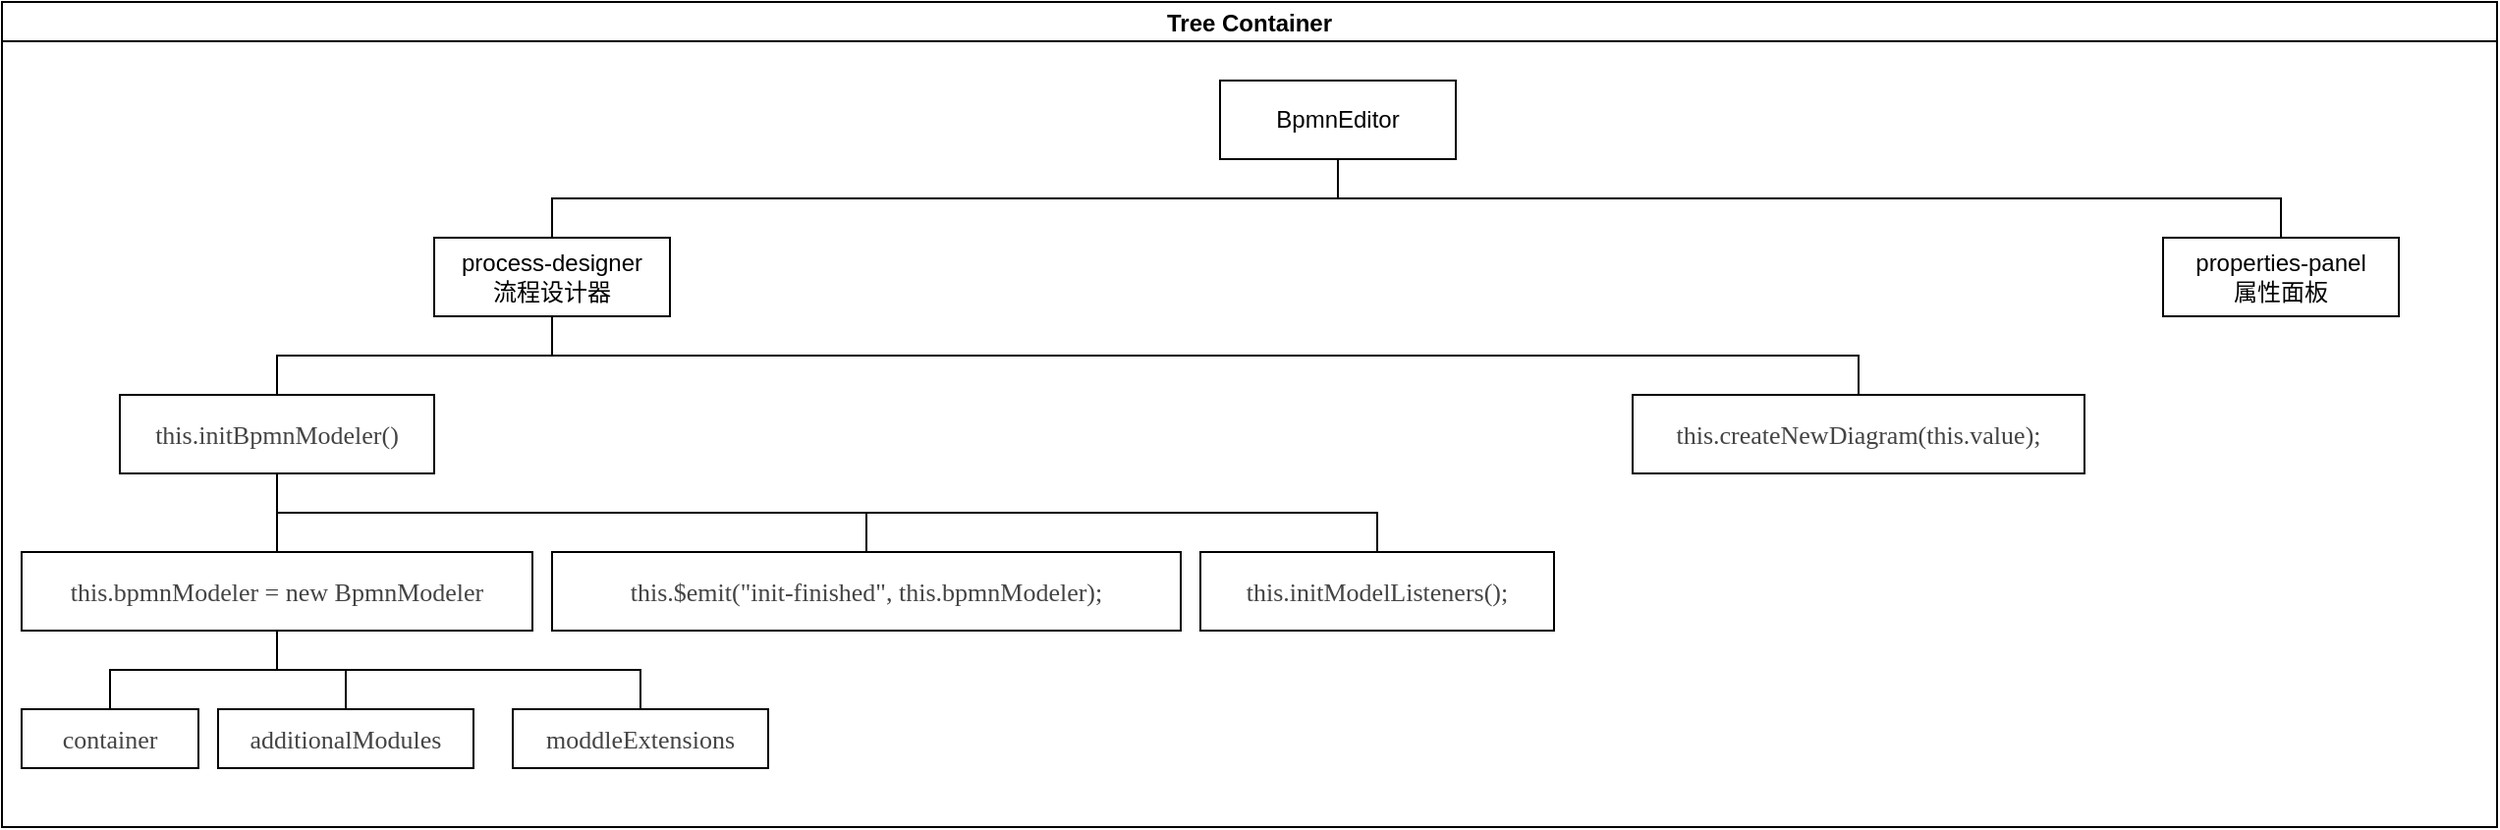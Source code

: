 <mxfile version="20.4.1" type="github">
  <diagram id="prtHgNgQTEPvFCAcTncT" name="Page-1">
    <mxGraphModel dx="1422" dy="762" grid="1" gridSize="10" guides="1" tooltips="1" connect="1" arrows="1" fold="1" page="1" pageScale="1" pageWidth="827" pageHeight="1169" math="0" shadow="0">
      <root>
        <mxCell id="0" />
        <mxCell id="1" parent="0" />
        <mxCell id="czG7VXKnSmkg5VHOTaVV-28" value="Tree Container" style="swimlane;startSize=20;horizontal=1;containerType=tree;" vertex="1" parent="1">
          <mxGeometry x="110" y="70" width="1270" height="420" as="geometry" />
        </mxCell>
        <mxCell id="czG7VXKnSmkg5VHOTaVV-29" value="" style="edgeStyle=elbowEdgeStyle;elbow=vertical;startArrow=none;endArrow=none;rounded=0;" edge="1" parent="czG7VXKnSmkg5VHOTaVV-28" source="czG7VXKnSmkg5VHOTaVV-30" target="czG7VXKnSmkg5VHOTaVV-31">
          <mxGeometry relative="1" as="geometry" />
        </mxCell>
        <mxCell id="czG7VXKnSmkg5VHOTaVV-30" value="BpmnEditor" style="whiteSpace=wrap;html=1;treeFolding=1;treeMoving=1;newEdgeStyle={&quot;edgeStyle&quot;:&quot;elbowEdgeStyle&quot;,&quot;startArrow&quot;:&quot;none&quot;,&quot;endArrow&quot;:&quot;none&quot;};" vertex="1" parent="czG7VXKnSmkg5VHOTaVV-28">
          <mxGeometry x="620" y="40" width="120" height="40" as="geometry" />
        </mxCell>
        <mxCell id="czG7VXKnSmkg5VHOTaVV-31" value="&lt;div class=&quot;mind-clipboard&quot;&gt;process-designer&lt;br&gt;流程设计器&lt;/div&gt;" style="whiteSpace=wrap;html=1;treeFolding=1;treeMoving=1;newEdgeStyle={&quot;edgeStyle&quot;:&quot;elbowEdgeStyle&quot;,&quot;startArrow&quot;:&quot;none&quot;,&quot;endArrow&quot;:&quot;none&quot;};" vertex="1" parent="czG7VXKnSmkg5VHOTaVV-28">
          <mxGeometry x="220" y="120" width="120" height="40" as="geometry" />
        </mxCell>
        <mxCell id="czG7VXKnSmkg5VHOTaVV-42" value="" style="edgeStyle=elbowEdgeStyle;elbow=vertical;startArrow=none;endArrow=none;rounded=0;" edge="1" target="czG7VXKnSmkg5VHOTaVV-43" source="czG7VXKnSmkg5VHOTaVV-31" parent="czG7VXKnSmkg5VHOTaVV-28">
          <mxGeometry relative="1" as="geometry">
            <mxPoint x="480" y="150" as="sourcePoint" />
          </mxGeometry>
        </mxCell>
        <mxCell id="czG7VXKnSmkg5VHOTaVV-43" value="&lt;div class=&quot;mind-clipboard&quot;&gt;&lt;span style=&quot;color: rgb(68, 68, 68); font-family: 微软雅黑; font-size: 13px; text-align: left; background-color: rgb(255, 255, 255);&quot;&gt;this.initBpmnModeler()&lt;/span&gt;&lt;br&gt;&lt;/div&gt;" style="whiteSpace=wrap;html=1;treeFolding=1;treeMoving=1;newEdgeStyle={&quot;edgeStyle&quot;:&quot;elbowEdgeStyle&quot;,&quot;startArrow&quot;:&quot;none&quot;,&quot;endArrow&quot;:&quot;none&quot;};" vertex="1" parent="czG7VXKnSmkg5VHOTaVV-28">
          <mxGeometry x="60" y="200" width="160" height="40" as="geometry" />
        </mxCell>
        <mxCell id="czG7VXKnSmkg5VHOTaVV-46" value="" style="edgeStyle=elbowEdgeStyle;elbow=vertical;startArrow=none;endArrow=none;rounded=0;" edge="1" target="czG7VXKnSmkg5VHOTaVV-47" source="czG7VXKnSmkg5VHOTaVV-43" parent="czG7VXKnSmkg5VHOTaVV-28">
          <mxGeometry relative="1" as="geometry">
            <mxPoint x="390" y="230" as="sourcePoint" />
          </mxGeometry>
        </mxCell>
        <mxCell id="czG7VXKnSmkg5VHOTaVV-47" value="&lt;div class=&quot;mind-clipboard&quot;&gt;&lt;span style=&quot;color: rgb(68, 68, 68); font-family: 微软雅黑; font-size: 13px; text-align: left; background-color: rgb(255, 255, 255);&quot;&gt;this.bpmnModeler&amp;nbsp;=&amp;nbsp;new&amp;nbsp;BpmnModeler&lt;/span&gt;&lt;br&gt;&lt;/div&gt;" style="whiteSpace=wrap;html=1;treeFolding=1;treeMoving=1;newEdgeStyle={&quot;edgeStyle&quot;:&quot;elbowEdgeStyle&quot;,&quot;startArrow&quot;:&quot;none&quot;,&quot;endArrow&quot;:&quot;none&quot;};" vertex="1" parent="czG7VXKnSmkg5VHOTaVV-28">
          <mxGeometry x="10" y="280" width="260" height="40" as="geometry" />
        </mxCell>
        <mxCell id="czG7VXKnSmkg5VHOTaVV-48" value="" style="edgeStyle=elbowEdgeStyle;elbow=vertical;startArrow=none;endArrow=none;rounded=0;" edge="1" target="czG7VXKnSmkg5VHOTaVV-49" source="czG7VXKnSmkg5VHOTaVV-43" parent="czG7VXKnSmkg5VHOTaVV-28">
          <mxGeometry relative="1" as="geometry">
            <mxPoint x="250" y="310" as="sourcePoint" />
          </mxGeometry>
        </mxCell>
        <mxCell id="czG7VXKnSmkg5VHOTaVV-49" value="&lt;div class=&quot;mind-clipboard&quot;&gt;&lt;span style=&quot;color: rgb(68, 68, 68); font-family: 微软雅黑; font-size: 13px; text-align: left; background-color: rgb(255, 255, 255);&quot;&gt;this.$emit(&quot;init-finished&quot;,&amp;nbsp;this.bpmnModeler);&lt;/span&gt;&lt;br&gt;&lt;/div&gt;" style="whiteSpace=wrap;html=1;treeFolding=1;treeMoving=1;newEdgeStyle={&quot;edgeStyle&quot;:&quot;elbowEdgeStyle&quot;,&quot;startArrow&quot;:&quot;none&quot;,&quot;endArrow&quot;:&quot;none&quot;};" vertex="1" parent="czG7VXKnSmkg5VHOTaVV-28">
          <mxGeometry x="280" y="280" width="320" height="40" as="geometry" />
        </mxCell>
        <mxCell id="czG7VXKnSmkg5VHOTaVV-50" value="" style="edgeStyle=elbowEdgeStyle;elbow=vertical;startArrow=none;endArrow=none;rounded=0;" edge="1" target="czG7VXKnSmkg5VHOTaVV-51" source="czG7VXKnSmkg5VHOTaVV-43" parent="czG7VXKnSmkg5VHOTaVV-28">
          <mxGeometry relative="1" as="geometry">
            <mxPoint x="250" y="310" as="sourcePoint" />
          </mxGeometry>
        </mxCell>
        <mxCell id="czG7VXKnSmkg5VHOTaVV-51" value="&lt;div class=&quot;mind-clipboard&quot;&gt;&lt;span style=&quot;color: rgb(68, 68, 68); font-family: 微软雅黑; font-size: 13px; text-align: left; background-color: rgb(255, 255, 255);&quot;&gt;this.initModelListeners();&lt;/span&gt;&lt;br&gt;&lt;/div&gt;" style="whiteSpace=wrap;html=1;treeFolding=1;treeMoving=1;newEdgeStyle={&quot;edgeStyle&quot;:&quot;elbowEdgeStyle&quot;,&quot;startArrow&quot;:&quot;none&quot;,&quot;endArrow&quot;:&quot;none&quot;};" vertex="1" parent="czG7VXKnSmkg5VHOTaVV-28">
          <mxGeometry x="610" y="280" width="180" height="40" as="geometry" />
        </mxCell>
        <mxCell id="czG7VXKnSmkg5VHOTaVV-52" value="" style="edgeStyle=elbowEdgeStyle;elbow=vertical;startArrow=none;endArrow=none;rounded=0;" edge="1" target="czG7VXKnSmkg5VHOTaVV-53" source="czG7VXKnSmkg5VHOTaVV-47" parent="czG7VXKnSmkg5VHOTaVV-28">
          <mxGeometry relative="1" as="geometry">
            <mxPoint x="250" y="310" as="sourcePoint" />
          </mxGeometry>
        </mxCell>
        <mxCell id="czG7VXKnSmkg5VHOTaVV-53" value="&lt;div class=&quot;mind-clipboard&quot;&gt;&lt;span style=&quot;color: rgb(68, 68, 68); font-family: 微软雅黑; font-size: 13px; text-align: left; background-color: rgb(255, 255, 255);&quot;&gt;container&lt;/span&gt;&lt;br&gt;&lt;/div&gt;" style="whiteSpace=wrap;html=1;treeFolding=1;treeMoving=1;newEdgeStyle={&quot;edgeStyle&quot;:&quot;elbowEdgeStyle&quot;,&quot;startArrow&quot;:&quot;none&quot;,&quot;endArrow&quot;:&quot;none&quot;};" vertex="1" parent="czG7VXKnSmkg5VHOTaVV-28">
          <mxGeometry x="10" y="360" width="90" height="30" as="geometry" />
        </mxCell>
        <mxCell id="czG7VXKnSmkg5VHOTaVV-54" value="" style="edgeStyle=elbowEdgeStyle;elbow=vertical;startArrow=none;endArrow=none;rounded=0;" edge="1" target="czG7VXKnSmkg5VHOTaVV-55" source="czG7VXKnSmkg5VHOTaVV-47" parent="czG7VXKnSmkg5VHOTaVV-28">
          <mxGeometry relative="1" as="geometry">
            <mxPoint x="250" y="390" as="sourcePoint" />
          </mxGeometry>
        </mxCell>
        <mxCell id="czG7VXKnSmkg5VHOTaVV-55" value="&lt;div class=&quot;mind-clipboard&quot;&gt;&lt;span style=&quot;color: rgb(68, 68, 68); font-family: 微软雅黑; font-size: 13px; text-align: left; background-color: rgb(255, 255, 255);&quot;&gt;additionalModules&lt;/span&gt;&lt;br&gt;&lt;/div&gt;" style="whiteSpace=wrap;html=1;treeFolding=1;treeMoving=1;newEdgeStyle={&quot;edgeStyle&quot;:&quot;elbowEdgeStyle&quot;,&quot;startArrow&quot;:&quot;none&quot;,&quot;endArrow&quot;:&quot;none&quot;};" vertex="1" parent="czG7VXKnSmkg5VHOTaVV-28">
          <mxGeometry x="110" y="360" width="130" height="30" as="geometry" />
        </mxCell>
        <mxCell id="czG7VXKnSmkg5VHOTaVV-56" value="" style="edgeStyle=elbowEdgeStyle;elbow=vertical;startArrow=none;endArrow=none;rounded=0;" edge="1" target="czG7VXKnSmkg5VHOTaVV-57" source="czG7VXKnSmkg5VHOTaVV-47" parent="czG7VXKnSmkg5VHOTaVV-28">
          <mxGeometry relative="1" as="geometry">
            <mxPoint x="250" y="390" as="sourcePoint" />
          </mxGeometry>
        </mxCell>
        <mxCell id="czG7VXKnSmkg5VHOTaVV-57" value="&lt;div class=&quot;mind-clipboard&quot;&gt;&lt;span style=&quot;color: rgb(68, 68, 68); font-family: 微软雅黑; font-size: 13px; text-align: left; background-color: rgb(255, 255, 255);&quot;&gt;moddleExtensions&lt;/span&gt;&lt;br&gt;&lt;/div&gt;" style="whiteSpace=wrap;html=1;treeFolding=1;treeMoving=1;newEdgeStyle={&quot;edgeStyle&quot;:&quot;elbowEdgeStyle&quot;,&quot;startArrow&quot;:&quot;none&quot;,&quot;endArrow&quot;:&quot;none&quot;};" vertex="1" parent="czG7VXKnSmkg5VHOTaVV-28">
          <mxGeometry x="260" y="360" width="130" height="30" as="geometry" />
        </mxCell>
        <mxCell id="czG7VXKnSmkg5VHOTaVV-45" value="&lt;div class=&quot;mind-clipboard&quot;&gt;&lt;span style=&quot;color: rgb(68, 68, 68); font-family: 微软雅黑; font-size: 13px; text-align: left; background-color: rgb(255, 255, 255);&quot;&gt;this.createNewDiagram(this.value);&lt;/span&gt;&lt;br&gt;&lt;/div&gt;" style="whiteSpace=wrap;html=1;treeFolding=1;treeMoving=1;newEdgeStyle={&quot;edgeStyle&quot;:&quot;elbowEdgeStyle&quot;,&quot;startArrow&quot;:&quot;none&quot;,&quot;endArrow&quot;:&quot;none&quot;};" vertex="1" parent="1">
          <mxGeometry x="940" y="270" width="230" height="40" as="geometry" />
        </mxCell>
        <mxCell id="czG7VXKnSmkg5VHOTaVV-44" value="" style="edgeStyle=elbowEdgeStyle;elbow=vertical;startArrow=none;endArrow=none;rounded=0;" edge="1" target="czG7VXKnSmkg5VHOTaVV-45" source="czG7VXKnSmkg5VHOTaVV-31" parent="1">
          <mxGeometry relative="1" as="geometry">
            <mxPoint x="530" y="300" as="sourcePoint" />
          </mxGeometry>
        </mxCell>
        <mxCell id="czG7VXKnSmkg5VHOTaVV-37" value="&lt;div class=&quot;mind-clipboard&quot;&gt;properties-panel&lt;br&gt;属性面板&lt;/div&gt;" style="whiteSpace=wrap;html=1;treeFolding=1;treeMoving=1;newEdgeStyle={&quot;edgeStyle&quot;:&quot;elbowEdgeStyle&quot;,&quot;startArrow&quot;:&quot;none&quot;,&quot;endArrow&quot;:&quot;none&quot;};" vertex="1" parent="1">
          <mxGeometry x="1210" y="190" width="120" height="40" as="geometry" />
        </mxCell>
        <mxCell id="czG7VXKnSmkg5VHOTaVV-36" value="" style="edgeStyle=elbowEdgeStyle;elbow=vertical;startArrow=none;endArrow=none;rounded=0;" edge="1" target="czG7VXKnSmkg5VHOTaVV-37" source="czG7VXKnSmkg5VHOTaVV-30" parent="1">
          <mxGeometry relative="1" as="geometry">
            <mxPoint x="630" y="220" as="sourcePoint" />
          </mxGeometry>
        </mxCell>
      </root>
    </mxGraphModel>
  </diagram>
</mxfile>
